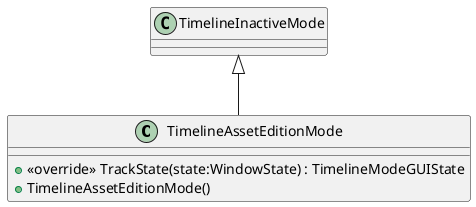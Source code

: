 @startuml
class TimelineAssetEditionMode {
    + <<override>> TrackState(state:WindowState) : TimelineModeGUIState
    + TimelineAssetEditionMode()
}
TimelineInactiveMode <|-- TimelineAssetEditionMode
@enduml
